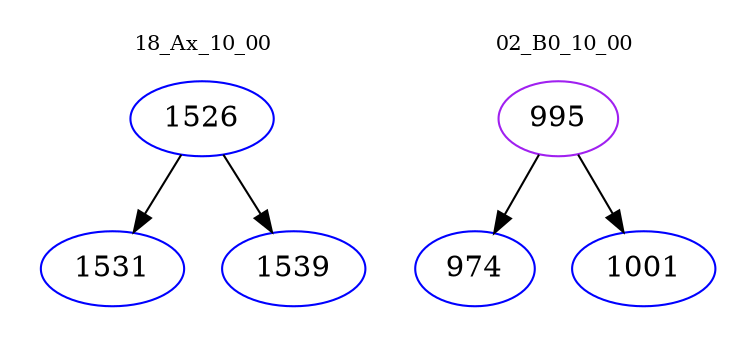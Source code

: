 digraph{
subgraph cluster_0 {
color = white
label = "18_Ax_10_00";
fontsize=10;
T0_1526 [label="1526", color="blue"]
T0_1526 -> T0_1531 [color="black"]
T0_1531 [label="1531", color="blue"]
T0_1526 -> T0_1539 [color="black"]
T0_1539 [label="1539", color="blue"]
}
subgraph cluster_1 {
color = white
label = "02_B0_10_00";
fontsize=10;
T1_995 [label="995", color="purple"]
T1_995 -> T1_974 [color="black"]
T1_974 [label="974", color="blue"]
T1_995 -> T1_1001 [color="black"]
T1_1001 [label="1001", color="blue"]
}
}

